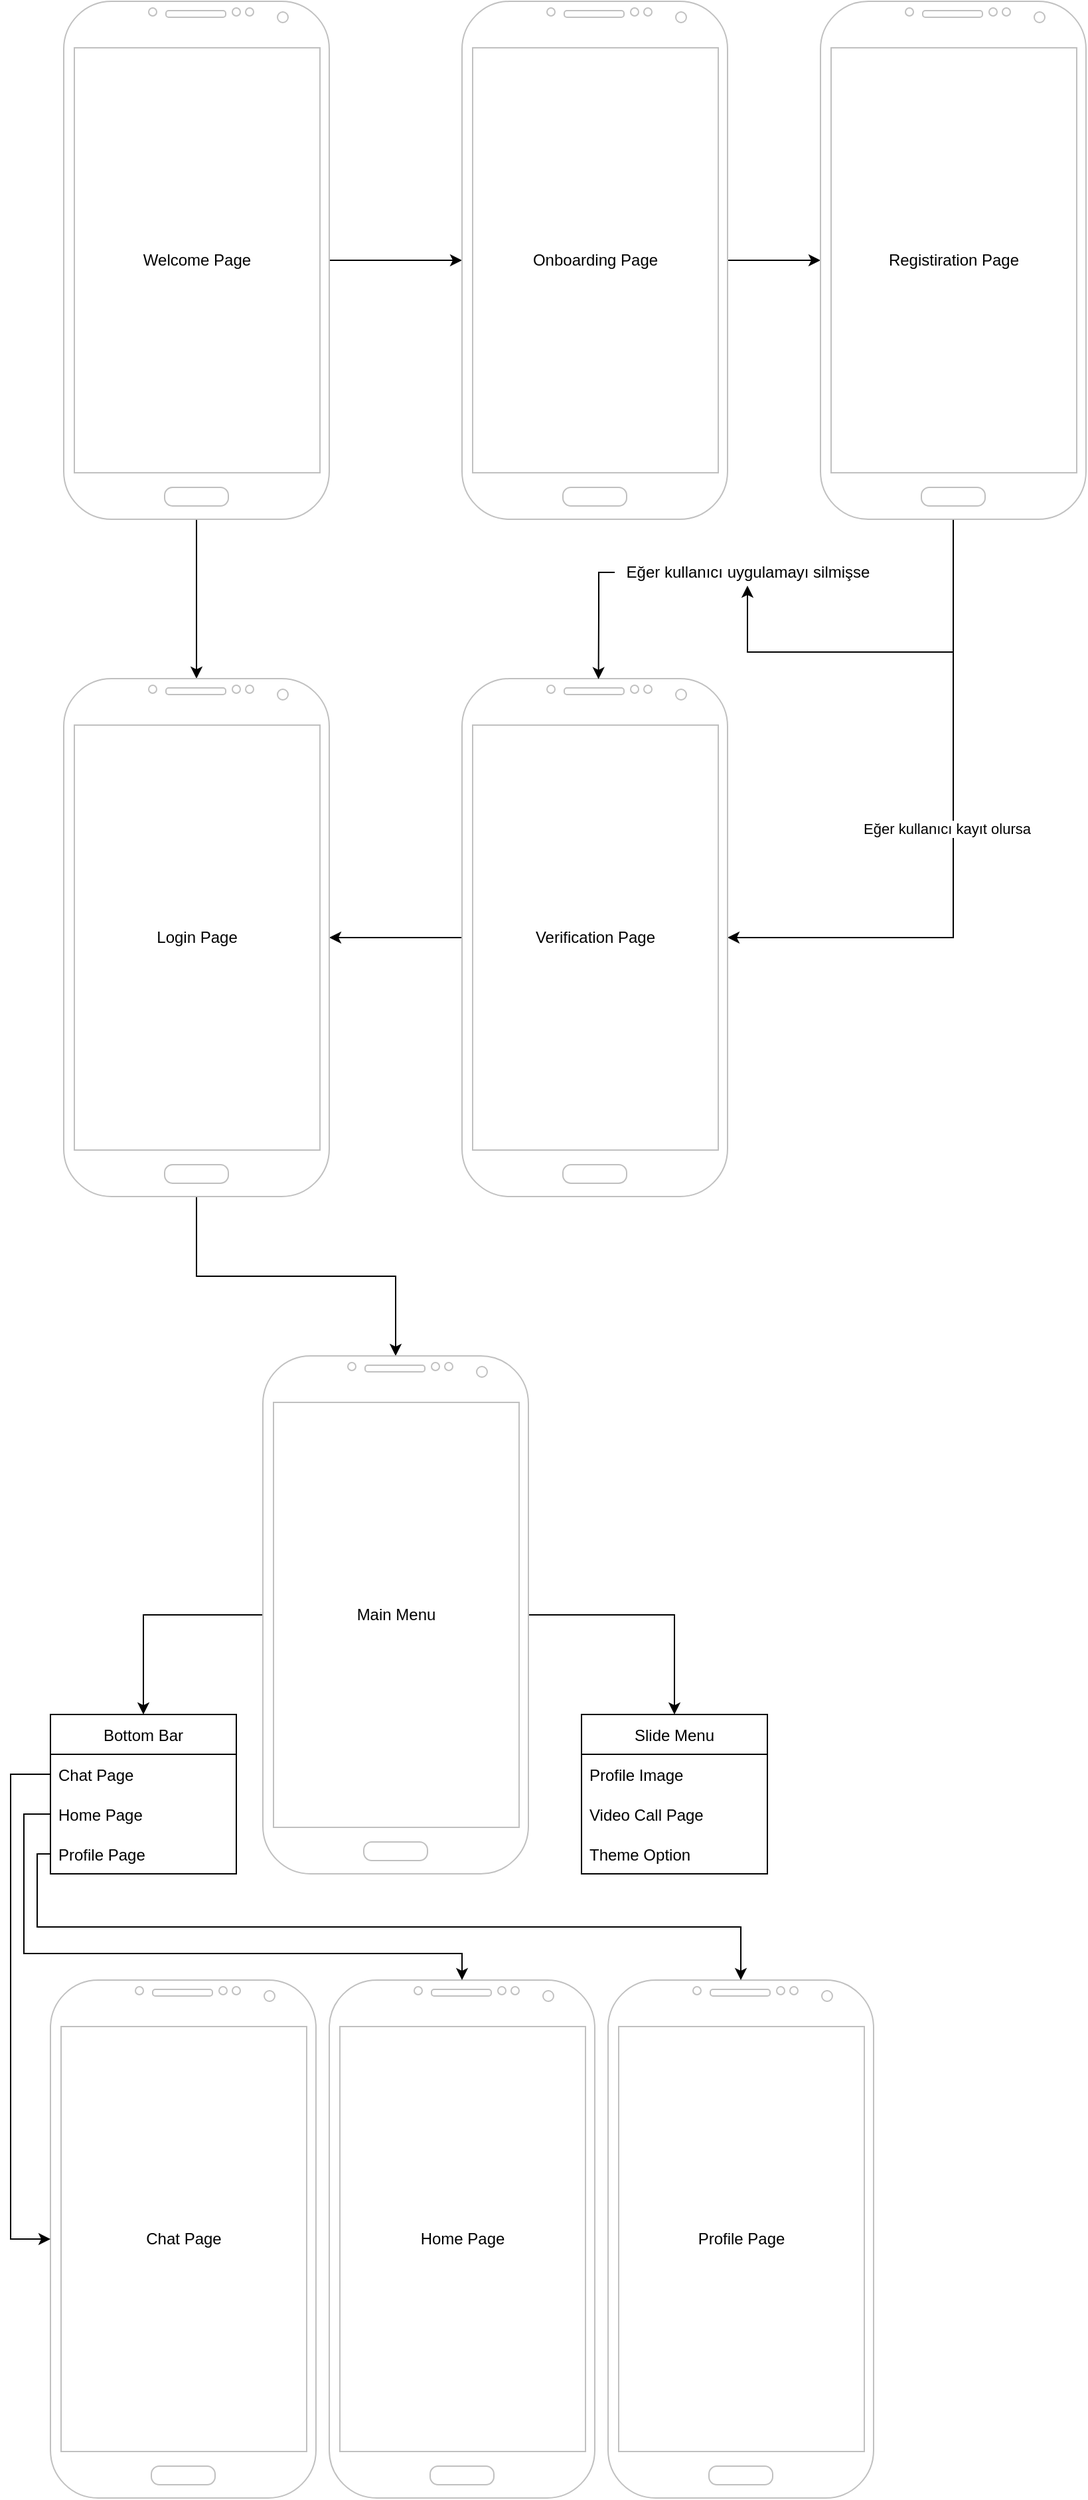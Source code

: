 <mxfile version="17.3.0" type="github">
  <diagram id="82QFJBDEPz6zvyBv5BAl" name="Page-1">
    <mxGraphModel dx="2287" dy="783" grid="1" gridSize="10" guides="1" tooltips="1" connect="1" arrows="1" fold="1" page="1" pageScale="1" pageWidth="827" pageHeight="1169" math="0" shadow="0">
      <root>
        <mxCell id="0" />
        <mxCell id="1" parent="0" />
        <mxCell id="1HBcHDyOb9saK0gviChO-4" style="edgeStyle=orthogonalEdgeStyle;rounded=0;orthogonalLoop=1;jettySize=auto;html=1;" edge="1" parent="1" source="1HBcHDyOb9saK0gviChO-1" target="1HBcHDyOb9saK0gviChO-2">
          <mxGeometry relative="1" as="geometry" />
        </mxCell>
        <mxCell id="1HBcHDyOb9saK0gviChO-25" style="edgeStyle=orthogonalEdgeStyle;rounded=0;orthogonalLoop=1;jettySize=auto;html=1;" edge="1" parent="1" source="1HBcHDyOb9saK0gviChO-1" target="1HBcHDyOb9saK0gviChO-17">
          <mxGeometry relative="1" as="geometry" />
        </mxCell>
        <mxCell id="1HBcHDyOb9saK0gviChO-1" value="" style="verticalLabelPosition=bottom;verticalAlign=top;html=1;shadow=0;dashed=0;strokeWidth=1;shape=mxgraph.android.phone2;strokeColor=#c0c0c0;" vertex="1" parent="1">
          <mxGeometry x="40" y="30" width="200" height="390" as="geometry" />
        </mxCell>
        <mxCell id="1HBcHDyOb9saK0gviChO-12" style="edgeStyle=orthogonalEdgeStyle;rounded=0;orthogonalLoop=1;jettySize=auto;html=1;" edge="1" parent="1" source="1HBcHDyOb9saK0gviChO-2" target="1HBcHDyOb9saK0gviChO-5">
          <mxGeometry relative="1" as="geometry" />
        </mxCell>
        <mxCell id="1HBcHDyOb9saK0gviChO-2" value="" style="verticalLabelPosition=bottom;verticalAlign=top;html=1;shadow=0;dashed=0;strokeWidth=1;shape=mxgraph.android.phone2;strokeColor=#c0c0c0;" vertex="1" parent="1">
          <mxGeometry x="340" y="30" width="200" height="390" as="geometry" />
        </mxCell>
        <mxCell id="1HBcHDyOb9saK0gviChO-26" style="edgeStyle=orthogonalEdgeStyle;rounded=0;orthogonalLoop=1;jettySize=auto;html=1;" edge="1" parent="1" source="1HBcHDyOb9saK0gviChO-5" target="1HBcHDyOb9saK0gviChO-15">
          <mxGeometry relative="1" as="geometry">
            <mxPoint x="710" y="520" as="targetPoint" />
            <Array as="points">
              <mxPoint x="710" y="520" />
            </Array>
          </mxGeometry>
        </mxCell>
        <mxCell id="1HBcHDyOb9saK0gviChO-29" style="edgeStyle=orthogonalEdgeStyle;rounded=0;orthogonalLoop=1;jettySize=auto;html=1;" edge="1" parent="1" source="1HBcHDyOb9saK0gviChO-5" target="1HBcHDyOb9saK0gviChO-6">
          <mxGeometry relative="1" as="geometry">
            <mxPoint x="710" y="740" as="targetPoint" />
            <Array as="points">
              <mxPoint x="710" y="735" />
            </Array>
          </mxGeometry>
        </mxCell>
        <mxCell id="1HBcHDyOb9saK0gviChO-30" value="Eğer kullanıcı kayıt olursa" style="edgeLabel;html=1;align=center;verticalAlign=middle;resizable=0;points=[];" vertex="1" connectable="0" parent="1HBcHDyOb9saK0gviChO-29">
          <mxGeometry x="-0.04" y="-5" relative="1" as="geometry">
            <mxPoint as="offset" />
          </mxGeometry>
        </mxCell>
        <mxCell id="1HBcHDyOb9saK0gviChO-5" value="" style="verticalLabelPosition=bottom;verticalAlign=top;html=1;shadow=0;dashed=0;strokeWidth=1;shape=mxgraph.android.phone2;strokeColor=#c0c0c0;" vertex="1" parent="1">
          <mxGeometry x="610" y="30" width="200" height="390" as="geometry" />
        </mxCell>
        <mxCell id="1HBcHDyOb9saK0gviChO-33" style="edgeStyle=orthogonalEdgeStyle;rounded=0;orthogonalLoop=1;jettySize=auto;html=1;" edge="1" parent="1" source="1HBcHDyOb9saK0gviChO-6" target="1HBcHDyOb9saK0gviChO-17">
          <mxGeometry relative="1" as="geometry" />
        </mxCell>
        <mxCell id="1HBcHDyOb9saK0gviChO-6" value="" style="verticalLabelPosition=bottom;verticalAlign=top;html=1;shadow=0;dashed=0;strokeWidth=1;shape=mxgraph.android.phone2;strokeColor=#c0c0c0;" vertex="1" parent="1">
          <mxGeometry x="340" y="540" width="200" height="390" as="geometry" />
        </mxCell>
        <mxCell id="1HBcHDyOb9saK0gviChO-9" value="Welcome Page" style="text;html=1;align=center;verticalAlign=middle;resizable=0;points=[];autosize=1;strokeColor=none;fillColor=none;" vertex="1" parent="1">
          <mxGeometry x="90" y="215" width="100" height="20" as="geometry" />
        </mxCell>
        <mxCell id="1HBcHDyOb9saK0gviChO-10" value="Onboarding Page" style="text;html=1;align=center;verticalAlign=middle;resizable=0;points=[];autosize=1;strokeColor=none;fillColor=none;" vertex="1" parent="1">
          <mxGeometry x="385" y="215" width="110" height="20" as="geometry" />
        </mxCell>
        <mxCell id="1HBcHDyOb9saK0gviChO-11" value="Registiration Page" style="text;html=1;align=center;verticalAlign=middle;resizable=0;points=[];autosize=1;strokeColor=none;fillColor=none;" vertex="1" parent="1">
          <mxGeometry x="655" y="215" width="110" height="20" as="geometry" />
        </mxCell>
        <mxCell id="1HBcHDyOb9saK0gviChO-32" style="edgeStyle=orthogonalEdgeStyle;rounded=0;orthogonalLoop=1;jettySize=auto;html=1;entryX=0.514;entryY=0.001;entryDx=0;entryDy=0;entryPerimeter=0;" edge="1" parent="1" source="1HBcHDyOb9saK0gviChO-15" target="1HBcHDyOb9saK0gviChO-6">
          <mxGeometry relative="1" as="geometry">
            <Array as="points">
              <mxPoint x="443" y="490" />
              <mxPoint x="443" y="490" />
            </Array>
          </mxGeometry>
        </mxCell>
        <mxCell id="1HBcHDyOb9saK0gviChO-15" value="Eğer kullanıcı uygulamayı silmişse" style="text;html=1;align=center;verticalAlign=middle;resizable=0;points=[];autosize=1;strokeColor=none;fillColor=none;" vertex="1" parent="1">
          <mxGeometry x="455" y="450" width="200" height="20" as="geometry" />
        </mxCell>
        <mxCell id="1HBcHDyOb9saK0gviChO-37" style="edgeStyle=orthogonalEdgeStyle;rounded=0;orthogonalLoop=1;jettySize=auto;html=1;" edge="1" parent="1" source="1HBcHDyOb9saK0gviChO-17" target="1HBcHDyOb9saK0gviChO-34">
          <mxGeometry relative="1" as="geometry" />
        </mxCell>
        <mxCell id="1HBcHDyOb9saK0gviChO-17" value="" style="verticalLabelPosition=bottom;verticalAlign=top;html=1;shadow=0;dashed=0;strokeWidth=1;shape=mxgraph.android.phone2;strokeColor=#c0c0c0;" vertex="1" parent="1">
          <mxGeometry x="40" y="540" width="200" height="390" as="geometry" />
        </mxCell>
        <mxCell id="1HBcHDyOb9saK0gviChO-18" value="Login Page" style="text;html=1;align=center;verticalAlign=middle;resizable=0;points=[];autosize=1;strokeColor=none;fillColor=none;" vertex="1" parent="1">
          <mxGeometry x="100" y="725" width="80" height="20" as="geometry" />
        </mxCell>
        <mxCell id="1HBcHDyOb9saK0gviChO-28" value="Verification Page" style="text;html=1;align=center;verticalAlign=middle;resizable=0;points=[];autosize=1;strokeColor=none;fillColor=none;" vertex="1" parent="1">
          <mxGeometry x="385" y="725" width="110" height="20" as="geometry" />
        </mxCell>
        <mxCell id="1HBcHDyOb9saK0gviChO-39" style="edgeStyle=orthogonalEdgeStyle;rounded=0;orthogonalLoop=1;jettySize=auto;html=1;entryX=0.5;entryY=0;entryDx=0;entryDy=0;" edge="1" parent="1" source="1HBcHDyOb9saK0gviChO-34" target="1HBcHDyOb9saK0gviChO-53">
          <mxGeometry relative="1" as="geometry">
            <mxPoint x="90" y="1530" as="targetPoint" />
          </mxGeometry>
        </mxCell>
        <mxCell id="1HBcHDyOb9saK0gviChO-61" style="edgeStyle=orthogonalEdgeStyle;rounded=0;orthogonalLoop=1;jettySize=auto;html=1;entryX=0.5;entryY=0;entryDx=0;entryDy=0;" edge="1" parent="1" source="1HBcHDyOb9saK0gviChO-34" target="1HBcHDyOb9saK0gviChO-57">
          <mxGeometry relative="1" as="geometry" />
        </mxCell>
        <mxCell id="1HBcHDyOb9saK0gviChO-34" value="" style="verticalLabelPosition=bottom;verticalAlign=top;html=1;shadow=0;dashed=0;strokeWidth=1;shape=mxgraph.android.phone2;strokeColor=#c0c0c0;" vertex="1" parent="1">
          <mxGeometry x="190" y="1050" width="200" height="390" as="geometry" />
        </mxCell>
        <mxCell id="1HBcHDyOb9saK0gviChO-38" value="Main Menu" style="text;html=1;align=center;verticalAlign=middle;resizable=0;points=[];autosize=1;strokeColor=none;fillColor=none;" vertex="1" parent="1">
          <mxGeometry x="255" y="1235" width="70" height="20" as="geometry" />
        </mxCell>
        <mxCell id="1HBcHDyOb9saK0gviChO-53" value="Bottom Bar" style="swimlane;fontStyle=0;childLayout=stackLayout;horizontal=1;startSize=30;horizontalStack=0;resizeParent=1;resizeParentMax=0;resizeLast=0;collapsible=1;marginBottom=0;" vertex="1" parent="1">
          <mxGeometry x="30" y="1320" width="140" height="120" as="geometry" />
        </mxCell>
        <mxCell id="1HBcHDyOb9saK0gviChO-54" value="Chat Page" style="text;strokeColor=none;fillColor=none;align=left;verticalAlign=middle;spacingLeft=4;spacingRight=4;overflow=hidden;points=[[0,0.5],[1,0.5]];portConstraint=eastwest;rotatable=0;" vertex="1" parent="1HBcHDyOb9saK0gviChO-53">
          <mxGeometry y="30" width="140" height="30" as="geometry" />
        </mxCell>
        <mxCell id="1HBcHDyOb9saK0gviChO-55" value="Home Page" style="text;strokeColor=none;fillColor=none;align=left;verticalAlign=middle;spacingLeft=4;spacingRight=4;overflow=hidden;points=[[0,0.5],[1,0.5]];portConstraint=eastwest;rotatable=0;" vertex="1" parent="1HBcHDyOb9saK0gviChO-53">
          <mxGeometry y="60" width="140" height="30" as="geometry" />
        </mxCell>
        <mxCell id="1HBcHDyOb9saK0gviChO-56" value="Profile Page" style="text;strokeColor=none;fillColor=none;align=left;verticalAlign=middle;spacingLeft=4;spacingRight=4;overflow=hidden;points=[[0,0.5],[1,0.5]];portConstraint=eastwest;rotatable=0;" vertex="1" parent="1HBcHDyOb9saK0gviChO-53">
          <mxGeometry y="90" width="140" height="30" as="geometry" />
        </mxCell>
        <mxCell id="1HBcHDyOb9saK0gviChO-57" value="Slide Menu" style="swimlane;fontStyle=0;childLayout=stackLayout;horizontal=1;startSize=30;horizontalStack=0;resizeParent=1;resizeParentMax=0;resizeLast=0;collapsible=1;marginBottom=0;" vertex="1" parent="1">
          <mxGeometry x="430" y="1320" width="140" height="120" as="geometry" />
        </mxCell>
        <mxCell id="1HBcHDyOb9saK0gviChO-58" value="Profile Image" style="text;strokeColor=none;fillColor=none;align=left;verticalAlign=middle;spacingLeft=4;spacingRight=4;overflow=hidden;points=[[0,0.5],[1,0.5]];portConstraint=eastwest;rotatable=0;" vertex="1" parent="1HBcHDyOb9saK0gviChO-57">
          <mxGeometry y="30" width="140" height="30" as="geometry" />
        </mxCell>
        <mxCell id="1HBcHDyOb9saK0gviChO-59" value="Video Call Page" style="text;strokeColor=none;fillColor=none;align=left;verticalAlign=middle;spacingLeft=4;spacingRight=4;overflow=hidden;points=[[0,0.5],[1,0.5]];portConstraint=eastwest;rotatable=0;" vertex="1" parent="1HBcHDyOb9saK0gviChO-57">
          <mxGeometry y="60" width="140" height="30" as="geometry" />
        </mxCell>
        <mxCell id="1HBcHDyOb9saK0gviChO-60" value="Theme Option" style="text;strokeColor=none;fillColor=none;align=left;verticalAlign=middle;spacingLeft=4;spacingRight=4;overflow=hidden;points=[[0,0.5],[1,0.5]];portConstraint=eastwest;rotatable=0;" vertex="1" parent="1HBcHDyOb9saK0gviChO-57">
          <mxGeometry y="90" width="140" height="30" as="geometry" />
        </mxCell>
        <mxCell id="1HBcHDyOb9saK0gviChO-62" value="" style="verticalLabelPosition=bottom;verticalAlign=top;html=1;shadow=0;dashed=0;strokeWidth=1;shape=mxgraph.android.phone2;strokeColor=#c0c0c0;" vertex="1" parent="1">
          <mxGeometry x="30" y="1520" width="200" height="390" as="geometry" />
        </mxCell>
        <mxCell id="1HBcHDyOb9saK0gviChO-63" style="edgeStyle=orthogonalEdgeStyle;rounded=0;orthogonalLoop=1;jettySize=auto;html=1;" edge="1" parent="1" source="1HBcHDyOb9saK0gviChO-54" target="1HBcHDyOb9saK0gviChO-62">
          <mxGeometry relative="1" as="geometry">
            <Array as="points">
              <mxPoint y="1365" />
              <mxPoint y="1715" />
            </Array>
          </mxGeometry>
        </mxCell>
        <mxCell id="1HBcHDyOb9saK0gviChO-64" value="" style="verticalLabelPosition=bottom;verticalAlign=top;html=1;shadow=0;dashed=0;strokeWidth=1;shape=mxgraph.android.phone2;strokeColor=#c0c0c0;" vertex="1" parent="1">
          <mxGeometry x="240" y="1520" width="200" height="390" as="geometry" />
        </mxCell>
        <mxCell id="1HBcHDyOb9saK0gviChO-65" style="edgeStyle=orthogonalEdgeStyle;rounded=0;orthogonalLoop=1;jettySize=auto;html=1;" edge="1" parent="1" source="1HBcHDyOb9saK0gviChO-55" target="1HBcHDyOb9saK0gviChO-64">
          <mxGeometry relative="1" as="geometry">
            <Array as="points">
              <mxPoint x="10" y="1395" />
              <mxPoint x="10" y="1500" />
              <mxPoint x="340" y="1500" />
            </Array>
          </mxGeometry>
        </mxCell>
        <mxCell id="1HBcHDyOb9saK0gviChO-66" value="" style="verticalLabelPosition=bottom;verticalAlign=top;html=1;shadow=0;dashed=0;strokeWidth=1;shape=mxgraph.android.phone2;strokeColor=#c0c0c0;" vertex="1" parent="1">
          <mxGeometry x="450" y="1520" width="200" height="390" as="geometry" />
        </mxCell>
        <mxCell id="1HBcHDyOb9saK0gviChO-67" style="edgeStyle=orthogonalEdgeStyle;rounded=0;orthogonalLoop=1;jettySize=auto;html=1;" edge="1" parent="1" source="1HBcHDyOb9saK0gviChO-56" target="1HBcHDyOb9saK0gviChO-66">
          <mxGeometry relative="1" as="geometry">
            <Array as="points">
              <mxPoint x="20" y="1425" />
              <mxPoint x="20" y="1480" />
              <mxPoint x="550" y="1480" />
            </Array>
          </mxGeometry>
        </mxCell>
        <mxCell id="1HBcHDyOb9saK0gviChO-68" value="Chat Page" style="text;html=1;align=center;verticalAlign=middle;resizable=0;points=[];autosize=1;strokeColor=none;fillColor=none;" vertex="1" parent="1">
          <mxGeometry x="95" y="1705" width="70" height="20" as="geometry" />
        </mxCell>
        <mxCell id="1HBcHDyOb9saK0gviChO-69" value="Home Page" style="text;html=1;align=center;verticalAlign=middle;resizable=0;points=[];autosize=1;strokeColor=none;fillColor=none;" vertex="1" parent="1">
          <mxGeometry x="300" y="1705" width="80" height="20" as="geometry" />
        </mxCell>
        <mxCell id="1HBcHDyOb9saK0gviChO-70" value="Profile Page" style="text;html=1;align=center;verticalAlign=middle;resizable=0;points=[];autosize=1;strokeColor=none;fillColor=none;" vertex="1" parent="1">
          <mxGeometry x="510" y="1705" width="80" height="20" as="geometry" />
        </mxCell>
      </root>
    </mxGraphModel>
  </diagram>
</mxfile>
